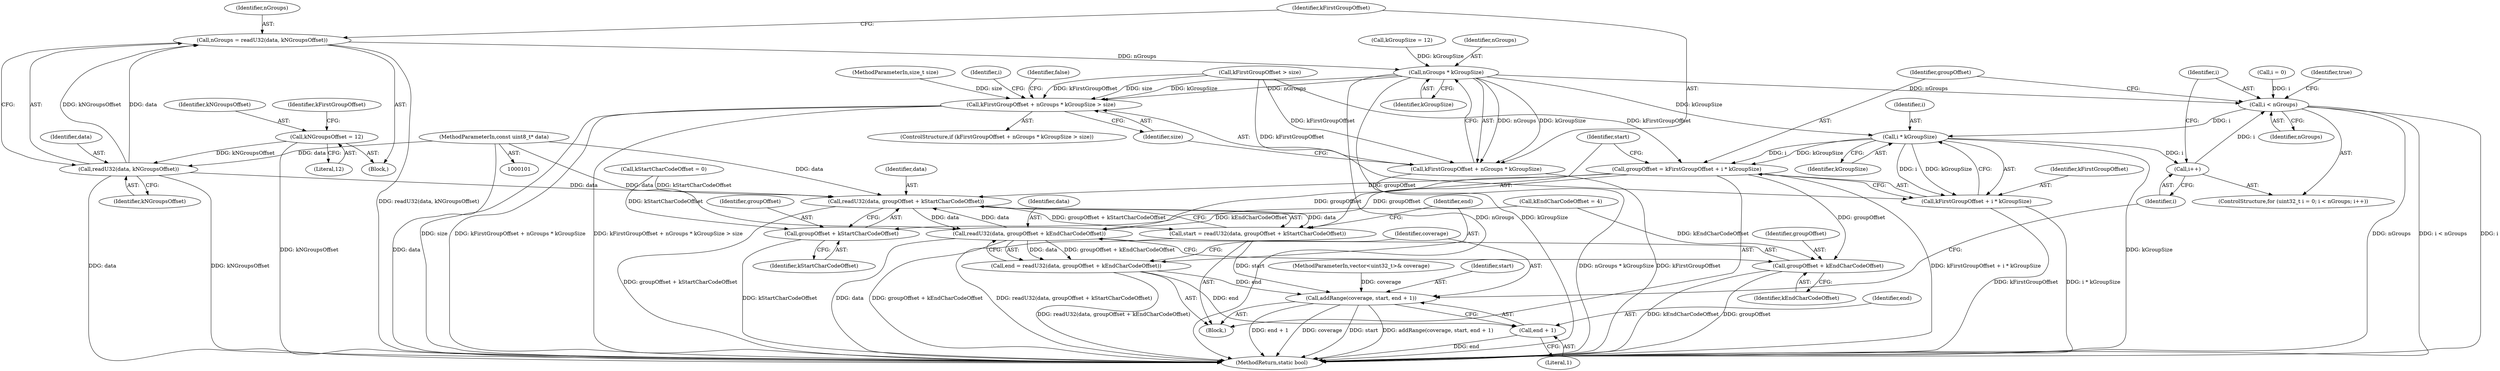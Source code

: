 digraph "1_Android_ed4c8d79153baab7f26562afb8930652dfbf853b@API" {
"1000134" [label="(Call,nGroups = readU32(data, kNGroupsOffset))"];
"1000136" [label="(Call,readU32(data, kNGroupsOffset))"];
"1000103" [label="(MethodParameterIn,const uint8_t* data)"];
"1000107" [label="(Call,kNGroupsOffset = 12)"];
"1000143" [label="(Call,nGroups * kGroupSize)"];
"1000140" [label="(Call,kFirstGroupOffset + nGroups * kGroupSize > size)"];
"1000141" [label="(Call,kFirstGroupOffset + nGroups * kGroupSize)"];
"1000155" [label="(Call,i < nGroups)"];
"1000166" [label="(Call,i * kGroupSize)"];
"1000158" [label="(Call,i++)"];
"1000162" [label="(Call,groupOffset = kFirstGroupOffset + i * kGroupSize)"];
"1000172" [label="(Call,readU32(data, groupOffset + kStartCharCodeOffset))"];
"1000170" [label="(Call,start = readU32(data, groupOffset + kStartCharCodeOffset))"];
"1000185" [label="(Call,addRange(coverage, start, end + 1))"];
"1000180" [label="(Call,readU32(data, groupOffset + kEndCharCodeOffset))"];
"1000178" [label="(Call,end = readU32(data, groupOffset + kEndCharCodeOffset))"];
"1000188" [label="(Call,end + 1)"];
"1000174" [label="(Call,groupOffset + kStartCharCodeOffset)"];
"1000182" [label="(Call,groupOffset + kEndCharCodeOffset)"];
"1000164" [label="(Call,kFirstGroupOffset + i * kGroupSize)"];
"1000108" [label="(Identifier,kNGroupsOffset)"];
"1000189" [label="(Identifier,end)"];
"1000184" [label="(Identifier,kEndCharCodeOffset)"];
"1000142" [label="(Identifier,kFirstGroupOffset)"];
"1000109" [label="(Literal,12)"];
"1000138" [label="(Identifier,kNGroupsOffset)"];
"1000102" [label="(MethodParameterIn,vector<uint32_t>& coverage)"];
"1000145" [label="(Identifier,kGroupSize)"];
"1000182" [label="(Call,groupOffset + kEndCharCodeOffset)"];
"1000163" [label="(Identifier,groupOffset)"];
"1000170" [label="(Call,start = readU32(data, groupOffset + kStartCharCodeOffset))"];
"1000179" [label="(Identifier,end)"];
"1000157" [label="(Identifier,nGroups)"];
"1000136" [label="(Call,readU32(data, kNGroupsOffset))"];
"1000167" [label="(Identifier,i)"];
"1000115" [label="(Call,kGroupSize = 12)"];
"1000180" [label="(Call,readU32(data, groupOffset + kEndCharCodeOffset))"];
"1000144" [label="(Identifier,nGroups)"];
"1000166" [label="(Call,i * kGroupSize)"];
"1000127" [label="(Call,kFirstGroupOffset > size)"];
"1000174" [label="(Call,groupOffset + kStartCharCodeOffset)"];
"1000119" [label="(Call,kStartCharCodeOffset = 0)"];
"1000178" [label="(Call,end = readU32(data, groupOffset + kEndCharCodeOffset))"];
"1000141" [label="(Call,kFirstGroupOffset + nGroups * kGroupSize)"];
"1000193" [label="(MethodReturn,static bool)"];
"1000135" [label="(Identifier,nGroups)"];
"1000173" [label="(Identifier,data)"];
"1000123" [label="(Call,kEndCharCodeOffset = 4)"];
"1000190" [label="(Literal,1)"];
"1000186" [label="(Identifier,coverage)"];
"1000137" [label="(Identifier,data)"];
"1000156" [label="(Identifier,i)"];
"1000168" [label="(Identifier,kGroupSize)"];
"1000150" [label="(ControlStructure,for (uint32_t i = 0; i < nGroups; i++))"];
"1000152" [label="(Call,i = 0)"];
"1000187" [label="(Identifier,start)"];
"1000176" [label="(Identifier,kStartCharCodeOffset)"];
"1000112" [label="(Identifier,kFirstGroupOffset)"];
"1000159" [label="(Identifier,i)"];
"1000165" [label="(Identifier,kFirstGroupOffset)"];
"1000149" [label="(Identifier,false)"];
"1000175" [label="(Identifier,groupOffset)"];
"1000172" [label="(Call,readU32(data, groupOffset + kStartCharCodeOffset))"];
"1000192" [label="(Identifier,true)"];
"1000183" [label="(Identifier,groupOffset)"];
"1000158" [label="(Call,i++)"];
"1000107" [label="(Call,kNGroupsOffset = 12)"];
"1000185" [label="(Call,addRange(coverage, start, end + 1))"];
"1000181" [label="(Identifier,data)"];
"1000134" [label="(Call,nGroups = readU32(data, kNGroupsOffset))"];
"1000155" [label="(Call,i < nGroups)"];
"1000139" [label="(ControlStructure,if (kFirstGroupOffset + nGroups * kGroupSize > size))"];
"1000171" [label="(Identifier,start)"];
"1000103" [label="(MethodParameterIn,const uint8_t* data)"];
"1000143" [label="(Call,nGroups * kGroupSize)"];
"1000164" [label="(Call,kFirstGroupOffset + i * kGroupSize)"];
"1000162" [label="(Call,groupOffset = kFirstGroupOffset + i * kGroupSize)"];
"1000160" [label="(Block,)"];
"1000146" [label="(Identifier,size)"];
"1000104" [label="(MethodParameterIn,size_t size)"];
"1000153" [label="(Identifier,i)"];
"1000105" [label="(Block,)"];
"1000140" [label="(Call,kFirstGroupOffset + nGroups * kGroupSize > size)"];
"1000188" [label="(Call,end + 1)"];
"1000134" -> "1000105"  [label="AST: "];
"1000134" -> "1000136"  [label="CFG: "];
"1000135" -> "1000134"  [label="AST: "];
"1000136" -> "1000134"  [label="AST: "];
"1000142" -> "1000134"  [label="CFG: "];
"1000134" -> "1000193"  [label="DDG: readU32(data, kNGroupsOffset)"];
"1000136" -> "1000134"  [label="DDG: data"];
"1000136" -> "1000134"  [label="DDG: kNGroupsOffset"];
"1000134" -> "1000143"  [label="DDG: nGroups"];
"1000136" -> "1000138"  [label="CFG: "];
"1000137" -> "1000136"  [label="AST: "];
"1000138" -> "1000136"  [label="AST: "];
"1000136" -> "1000193"  [label="DDG: kNGroupsOffset"];
"1000136" -> "1000193"  [label="DDG: data"];
"1000103" -> "1000136"  [label="DDG: data"];
"1000107" -> "1000136"  [label="DDG: kNGroupsOffset"];
"1000136" -> "1000172"  [label="DDG: data"];
"1000103" -> "1000101"  [label="AST: "];
"1000103" -> "1000193"  [label="DDG: data"];
"1000103" -> "1000172"  [label="DDG: data"];
"1000103" -> "1000180"  [label="DDG: data"];
"1000107" -> "1000105"  [label="AST: "];
"1000107" -> "1000109"  [label="CFG: "];
"1000108" -> "1000107"  [label="AST: "];
"1000109" -> "1000107"  [label="AST: "];
"1000112" -> "1000107"  [label="CFG: "];
"1000107" -> "1000193"  [label="DDG: kNGroupsOffset"];
"1000143" -> "1000141"  [label="AST: "];
"1000143" -> "1000145"  [label="CFG: "];
"1000144" -> "1000143"  [label="AST: "];
"1000145" -> "1000143"  [label="AST: "];
"1000141" -> "1000143"  [label="CFG: "];
"1000143" -> "1000193"  [label="DDG: nGroups"];
"1000143" -> "1000193"  [label="DDG: kGroupSize"];
"1000143" -> "1000140"  [label="DDG: nGroups"];
"1000143" -> "1000140"  [label="DDG: kGroupSize"];
"1000143" -> "1000141"  [label="DDG: nGroups"];
"1000143" -> "1000141"  [label="DDG: kGroupSize"];
"1000115" -> "1000143"  [label="DDG: kGroupSize"];
"1000143" -> "1000155"  [label="DDG: nGroups"];
"1000143" -> "1000166"  [label="DDG: kGroupSize"];
"1000140" -> "1000139"  [label="AST: "];
"1000140" -> "1000146"  [label="CFG: "];
"1000141" -> "1000140"  [label="AST: "];
"1000146" -> "1000140"  [label="AST: "];
"1000149" -> "1000140"  [label="CFG: "];
"1000153" -> "1000140"  [label="CFG: "];
"1000140" -> "1000193"  [label="DDG: kFirstGroupOffset + nGroups * kGroupSize"];
"1000140" -> "1000193"  [label="DDG: kFirstGroupOffset + nGroups * kGroupSize > size"];
"1000140" -> "1000193"  [label="DDG: size"];
"1000127" -> "1000140"  [label="DDG: kFirstGroupOffset"];
"1000127" -> "1000140"  [label="DDG: size"];
"1000104" -> "1000140"  [label="DDG: size"];
"1000142" -> "1000141"  [label="AST: "];
"1000146" -> "1000141"  [label="CFG: "];
"1000141" -> "1000193"  [label="DDG: kFirstGroupOffset"];
"1000141" -> "1000193"  [label="DDG: nGroups * kGroupSize"];
"1000127" -> "1000141"  [label="DDG: kFirstGroupOffset"];
"1000155" -> "1000150"  [label="AST: "];
"1000155" -> "1000157"  [label="CFG: "];
"1000156" -> "1000155"  [label="AST: "];
"1000157" -> "1000155"  [label="AST: "];
"1000163" -> "1000155"  [label="CFG: "];
"1000192" -> "1000155"  [label="CFG: "];
"1000155" -> "1000193"  [label="DDG: nGroups"];
"1000155" -> "1000193"  [label="DDG: i < nGroups"];
"1000155" -> "1000193"  [label="DDG: i"];
"1000158" -> "1000155"  [label="DDG: i"];
"1000152" -> "1000155"  [label="DDG: i"];
"1000155" -> "1000166"  [label="DDG: i"];
"1000166" -> "1000164"  [label="AST: "];
"1000166" -> "1000168"  [label="CFG: "];
"1000167" -> "1000166"  [label="AST: "];
"1000168" -> "1000166"  [label="AST: "];
"1000164" -> "1000166"  [label="CFG: "];
"1000166" -> "1000193"  [label="DDG: kGroupSize"];
"1000166" -> "1000158"  [label="DDG: i"];
"1000166" -> "1000162"  [label="DDG: i"];
"1000166" -> "1000162"  [label="DDG: kGroupSize"];
"1000166" -> "1000164"  [label="DDG: i"];
"1000166" -> "1000164"  [label="DDG: kGroupSize"];
"1000158" -> "1000150"  [label="AST: "];
"1000158" -> "1000159"  [label="CFG: "];
"1000159" -> "1000158"  [label="AST: "];
"1000156" -> "1000158"  [label="CFG: "];
"1000162" -> "1000160"  [label="AST: "];
"1000162" -> "1000164"  [label="CFG: "];
"1000163" -> "1000162"  [label="AST: "];
"1000164" -> "1000162"  [label="AST: "];
"1000171" -> "1000162"  [label="CFG: "];
"1000162" -> "1000193"  [label="DDG: kFirstGroupOffset + i * kGroupSize"];
"1000127" -> "1000162"  [label="DDG: kFirstGroupOffset"];
"1000162" -> "1000172"  [label="DDG: groupOffset"];
"1000162" -> "1000174"  [label="DDG: groupOffset"];
"1000162" -> "1000180"  [label="DDG: groupOffset"];
"1000162" -> "1000182"  [label="DDG: groupOffset"];
"1000172" -> "1000170"  [label="AST: "];
"1000172" -> "1000174"  [label="CFG: "];
"1000173" -> "1000172"  [label="AST: "];
"1000174" -> "1000172"  [label="AST: "];
"1000170" -> "1000172"  [label="CFG: "];
"1000172" -> "1000193"  [label="DDG: groupOffset + kStartCharCodeOffset"];
"1000172" -> "1000170"  [label="DDG: data"];
"1000172" -> "1000170"  [label="DDG: groupOffset + kStartCharCodeOffset"];
"1000180" -> "1000172"  [label="DDG: data"];
"1000119" -> "1000172"  [label="DDG: kStartCharCodeOffset"];
"1000172" -> "1000180"  [label="DDG: data"];
"1000170" -> "1000160"  [label="AST: "];
"1000171" -> "1000170"  [label="AST: "];
"1000179" -> "1000170"  [label="CFG: "];
"1000170" -> "1000193"  [label="DDG: readU32(data, groupOffset + kStartCharCodeOffset)"];
"1000170" -> "1000185"  [label="DDG: start"];
"1000185" -> "1000160"  [label="AST: "];
"1000185" -> "1000188"  [label="CFG: "];
"1000186" -> "1000185"  [label="AST: "];
"1000187" -> "1000185"  [label="AST: "];
"1000188" -> "1000185"  [label="AST: "];
"1000159" -> "1000185"  [label="CFG: "];
"1000185" -> "1000193"  [label="DDG: addRange(coverage, start, end + 1)"];
"1000185" -> "1000193"  [label="DDG: end + 1"];
"1000185" -> "1000193"  [label="DDG: coverage"];
"1000185" -> "1000193"  [label="DDG: start"];
"1000102" -> "1000185"  [label="DDG: coverage"];
"1000178" -> "1000185"  [label="DDG: end"];
"1000180" -> "1000178"  [label="AST: "];
"1000180" -> "1000182"  [label="CFG: "];
"1000181" -> "1000180"  [label="AST: "];
"1000182" -> "1000180"  [label="AST: "];
"1000178" -> "1000180"  [label="CFG: "];
"1000180" -> "1000193"  [label="DDG: data"];
"1000180" -> "1000193"  [label="DDG: groupOffset + kEndCharCodeOffset"];
"1000180" -> "1000178"  [label="DDG: data"];
"1000180" -> "1000178"  [label="DDG: groupOffset + kEndCharCodeOffset"];
"1000123" -> "1000180"  [label="DDG: kEndCharCodeOffset"];
"1000178" -> "1000160"  [label="AST: "];
"1000179" -> "1000178"  [label="AST: "];
"1000186" -> "1000178"  [label="CFG: "];
"1000178" -> "1000193"  [label="DDG: readU32(data, groupOffset + kEndCharCodeOffset)"];
"1000178" -> "1000188"  [label="DDG: end"];
"1000188" -> "1000190"  [label="CFG: "];
"1000189" -> "1000188"  [label="AST: "];
"1000190" -> "1000188"  [label="AST: "];
"1000188" -> "1000193"  [label="DDG: end"];
"1000174" -> "1000176"  [label="CFG: "];
"1000175" -> "1000174"  [label="AST: "];
"1000176" -> "1000174"  [label="AST: "];
"1000174" -> "1000193"  [label="DDG: kStartCharCodeOffset"];
"1000119" -> "1000174"  [label="DDG: kStartCharCodeOffset"];
"1000182" -> "1000184"  [label="CFG: "];
"1000183" -> "1000182"  [label="AST: "];
"1000184" -> "1000182"  [label="AST: "];
"1000182" -> "1000193"  [label="DDG: kEndCharCodeOffset"];
"1000182" -> "1000193"  [label="DDG: groupOffset"];
"1000123" -> "1000182"  [label="DDG: kEndCharCodeOffset"];
"1000165" -> "1000164"  [label="AST: "];
"1000164" -> "1000193"  [label="DDG: i * kGroupSize"];
"1000164" -> "1000193"  [label="DDG: kFirstGroupOffset"];
"1000127" -> "1000164"  [label="DDG: kFirstGroupOffset"];
}
